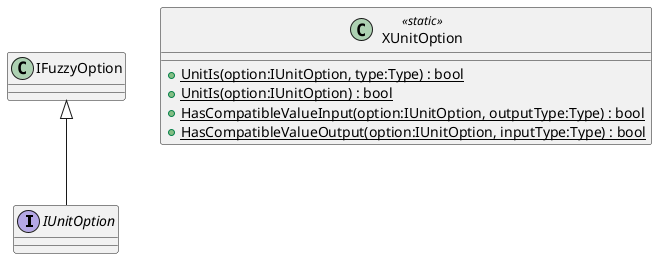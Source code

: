 @startuml
interface IUnitOption {
}
class XUnitOption <<static>> {
    + {static} UnitIs(option:IUnitOption, type:Type) : bool
    + {static} UnitIs(option:IUnitOption) : bool
    + {static} HasCompatibleValueInput(option:IUnitOption, outputType:Type) : bool
    + {static} HasCompatibleValueOutput(option:IUnitOption, inputType:Type) : bool
}
IFuzzyOption <|-- IUnitOption
@enduml
